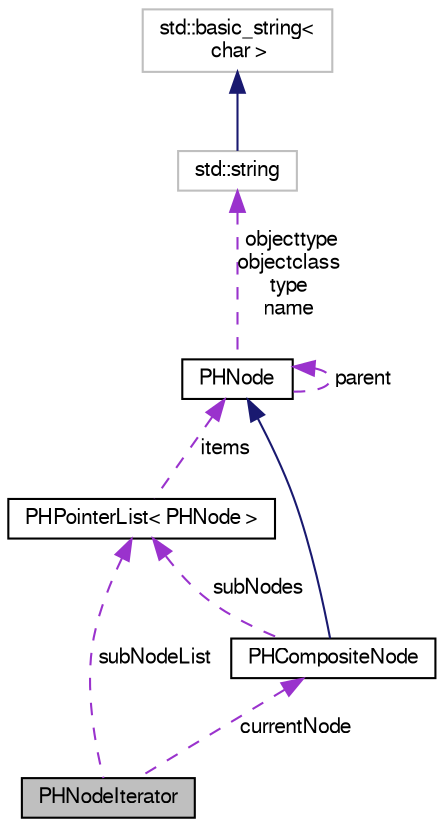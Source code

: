 digraph "PHNodeIterator"
{
  bgcolor="transparent";
  edge [fontname="FreeSans",fontsize="10",labelfontname="FreeSans",labelfontsize="10"];
  node [fontname="FreeSans",fontsize="10",shape=record];
  Node1 [label="PHNodeIterator",height=0.2,width=0.4,color="black", fillcolor="grey75", style="filled" fontcolor="black"];
  Node2 -> Node1 [dir="back",color="darkorchid3",fontsize="10",style="dashed",label=" subNodeList" ,fontname="FreeSans"];
  Node2 [label="PHPointerList\< PHNode \>",height=0.2,width=0.4,color="black",URL="$d6/d86/classPHPointerList.html"];
  Node3 -> Node2 [dir="back",color="darkorchid3",fontsize="10",style="dashed",label=" items" ,fontname="FreeSans"];
  Node3 [label="PHNode",height=0.2,width=0.4,color="black",URL="$dc/d82/classPHNode.html"];
  Node3 -> Node3 [dir="back",color="darkorchid3",fontsize="10",style="dashed",label=" parent" ,fontname="FreeSans"];
  Node4 -> Node3 [dir="back",color="darkorchid3",fontsize="10",style="dashed",label=" objecttype\nobjectclass\ntype\nname" ,fontname="FreeSans"];
  Node4 [label="std::string",height=0.2,width=0.4,color="grey75",tooltip="STL class. "];
  Node5 -> Node4 [dir="back",color="midnightblue",fontsize="10",style="solid",fontname="FreeSans"];
  Node5 [label="std::basic_string\<\l char \>",height=0.2,width=0.4,color="grey75",tooltip="STL class. "];
  Node6 -> Node1 [dir="back",color="darkorchid3",fontsize="10",style="dashed",label=" currentNode" ,fontname="FreeSans"];
  Node6 [label="PHCompositeNode",height=0.2,width=0.4,color="black",URL="$d5/dca/classPHCompositeNode.html"];
  Node3 -> Node6 [dir="back",color="midnightblue",fontsize="10",style="solid",fontname="FreeSans"];
  Node2 -> Node6 [dir="back",color="darkorchid3",fontsize="10",style="dashed",label=" subNodes" ,fontname="FreeSans"];
}
